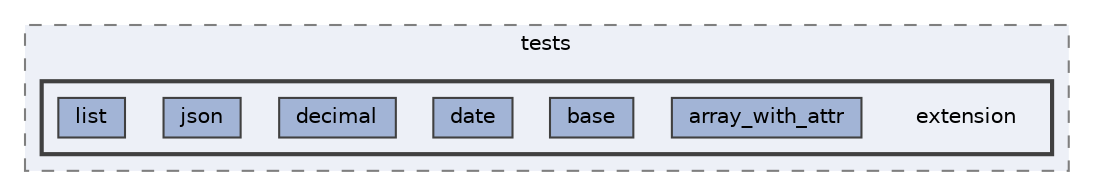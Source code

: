 digraph "/home/jam/Research/IRES-2025/dev/src/llm-scripts/testing/hypothesis-testing/hyp-env/lib/python3.12/site-packages/pandas/tests/extension"
{
 // LATEX_PDF_SIZE
  bgcolor="transparent";
  edge [fontname=Helvetica,fontsize=10,labelfontname=Helvetica,labelfontsize=10];
  node [fontname=Helvetica,fontsize=10,shape=box,height=0.2,width=0.4];
  compound=true
  subgraph clusterdir_710a1cc500e45608596adbf556059cf7 {
    graph [ bgcolor="#edf0f7", pencolor="grey50", label="tests", fontname=Helvetica,fontsize=10 style="filled,dashed", URL="dir_710a1cc500e45608596adbf556059cf7.html",tooltip=""]
  subgraph clusterdir_bbd50dc9e210261e1cfc2152d845d897 {
    graph [ bgcolor="#edf0f7", pencolor="grey25", label="", fontname=Helvetica,fontsize=10 style="filled,bold", URL="dir_bbd50dc9e210261e1cfc2152d845d897.html",tooltip=""]
    dir_bbd50dc9e210261e1cfc2152d845d897 [shape=plaintext, label="extension"];
  dir_933bbc2c3a697f24e817e996cf3182d9 [label="array_with_attr", fillcolor="#a2b4d6", color="grey25", style="filled", URL="dir_933bbc2c3a697f24e817e996cf3182d9.html",tooltip=""];
  dir_900f6799d89ecd3b1271ef823cbb7411 [label="base", fillcolor="#a2b4d6", color="grey25", style="filled", URL="dir_900f6799d89ecd3b1271ef823cbb7411.html",tooltip=""];
  dir_87caa2e9c3e6589545e7230af4956a7e [label="date", fillcolor="#a2b4d6", color="grey25", style="filled", URL="dir_87caa2e9c3e6589545e7230af4956a7e.html",tooltip=""];
  dir_1f9bfda55d24e95a3b5f978fd493fb84 [label="decimal", fillcolor="#a2b4d6", color="grey25", style="filled", URL="dir_1f9bfda55d24e95a3b5f978fd493fb84.html",tooltip=""];
  dir_4da8de2b68c9629dc2943d301684f928 [label="json", fillcolor="#a2b4d6", color="grey25", style="filled", URL="dir_4da8de2b68c9629dc2943d301684f928.html",tooltip=""];
  dir_5464cc402752b1ec95e0f0052b35736c [label="list", fillcolor="#a2b4d6", color="grey25", style="filled", URL="dir_5464cc402752b1ec95e0f0052b35736c.html",tooltip=""];
  }
  }
}

